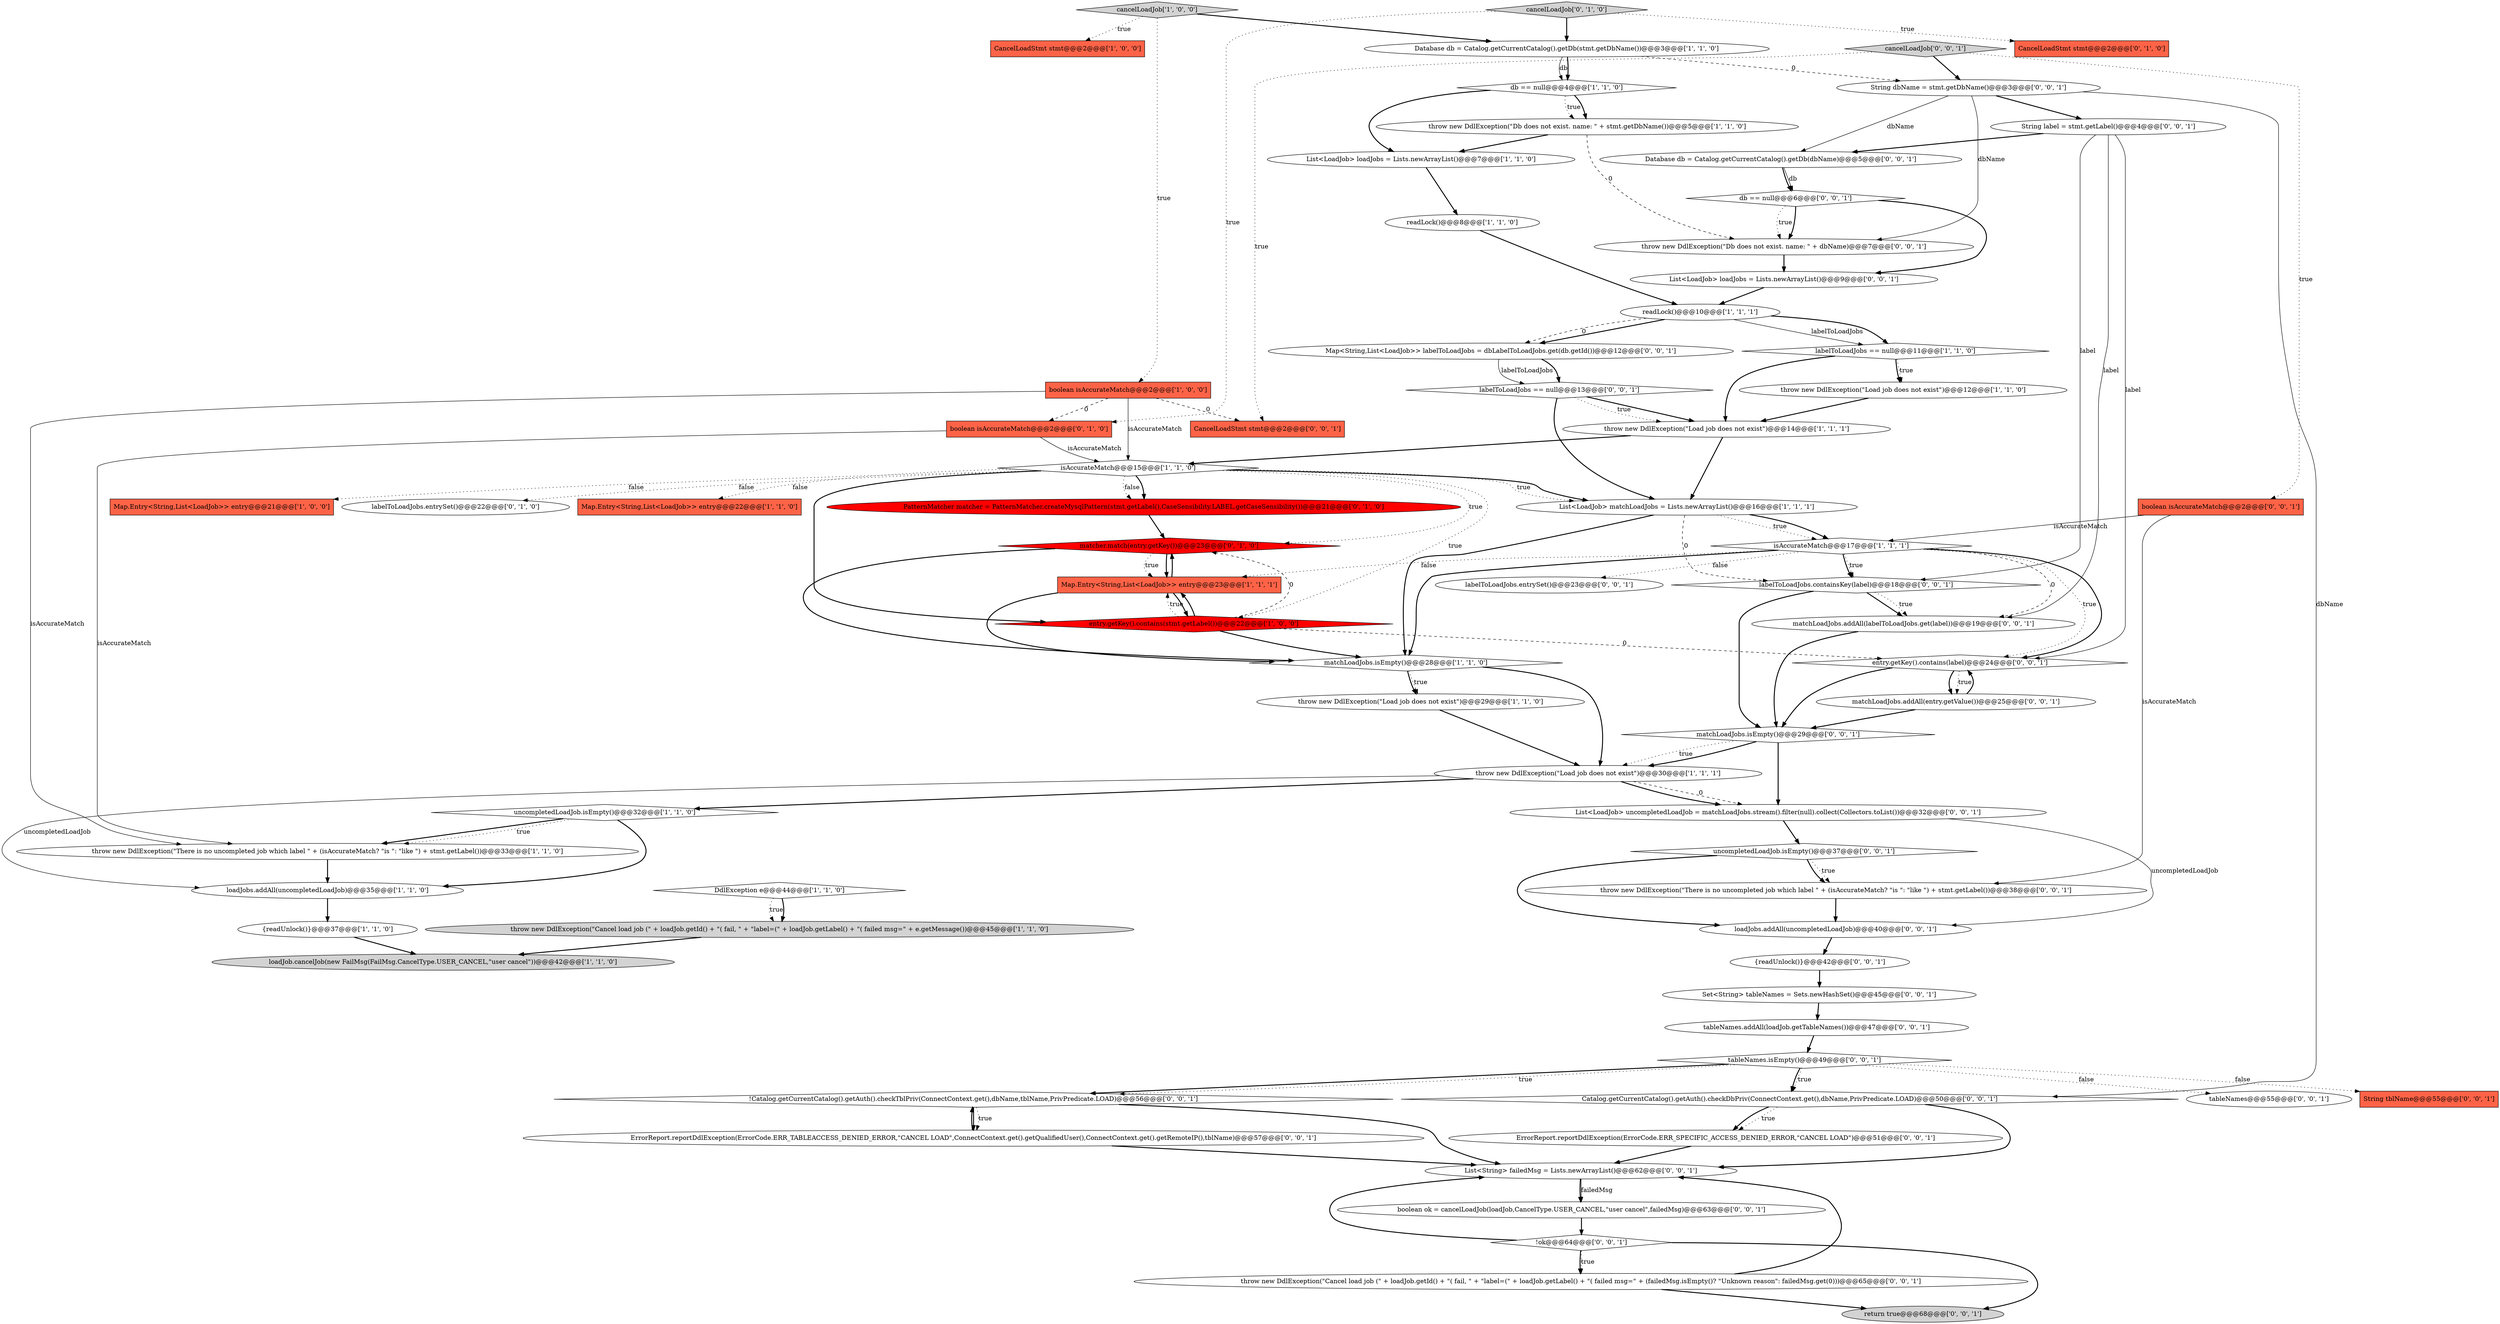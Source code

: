 digraph {
9 [style = filled, label = "throw new DdlException(\"Cancel load job (\" + loadJob.getId() + \"( fail, \" + \"label=(\" + loadJob.getLabel() + \"( failed msg=\" + e.getMessage())@@@45@@@['1', '1', '0']", fillcolor = lightgray, shape = ellipse image = "AAA0AAABBB1BBB"];
27 [style = filled, label = "boolean isAccurateMatch@@@2@@@['1', '0', '0']", fillcolor = tomato, shape = box image = "AAA1AAABBB1BBB"];
37 [style = filled, label = "!Catalog.getCurrentCatalog().getAuth().checkTblPriv(ConnectContext.get(),dbName,tblName,PrivPredicate.LOAD)@@@56@@@['0', '0', '1']", fillcolor = white, shape = diamond image = "AAA0AAABBB3BBB"];
10 [style = filled, label = "matchLoadJobs.isEmpty()@@@28@@@['1', '1', '0']", fillcolor = white, shape = diamond image = "AAA0AAABBB1BBB"];
24 [style = filled, label = "isAccurateMatch@@@17@@@['1', '1', '1']", fillcolor = white, shape = diamond image = "AAA0AAABBB1BBB"];
34 [style = filled, label = "matcher.match(entry.getKey())@@@23@@@['0', '1', '0']", fillcolor = red, shape = diamond image = "AAA1AAABBB2BBB"];
42 [style = filled, label = "throw new DdlException(\"Cancel load job (\" + loadJob.getId() + \"( fail, \" + \"label=(\" + loadJob.getLabel() + \"( failed msg=\" + (failedMsg.isEmpty()? \"Unknown reason\": failedMsg.get(0)))@@@65@@@['0', '0', '1']", fillcolor = white, shape = ellipse image = "AAA0AAABBB3BBB"];
48 [style = filled, label = "String label = stmt.getLabel()@@@4@@@['0', '0', '1']", fillcolor = white, shape = ellipse image = "AAA0AAABBB3BBB"];
69 [style = filled, label = "tableNames@@@55@@@['0', '0', '1']", fillcolor = white, shape = ellipse image = "AAA0AAABBB3BBB"];
22 [style = filled, label = "uncompletedLoadJob.isEmpty()@@@32@@@['1', '1', '0']", fillcolor = white, shape = diamond image = "AAA0AAABBB1BBB"];
65 [style = filled, label = "List<String> failedMsg = Lists.newArrayList()@@@62@@@['0', '0', '1']", fillcolor = white, shape = ellipse image = "AAA0AAABBB3BBB"];
47 [style = filled, label = "String dbName = stmt.getDbName()@@@3@@@['0', '0', '1']", fillcolor = white, shape = ellipse image = "AAA0AAABBB3BBB"];
64 [style = filled, label = "loadJobs.addAll(uncompletedLoadJob)@@@40@@@['0', '0', '1']", fillcolor = white, shape = ellipse image = "AAA0AAABBB3BBB"];
1 [style = filled, label = "Map.Entry<String,List<LoadJob>> entry@@@21@@@['1', '0', '0']", fillcolor = tomato, shape = box image = "AAA0AAABBB1BBB"];
67 [style = filled, label = "Catalog.getCurrentCatalog().getAuth().checkDbPriv(ConnectContext.get(),dbName,PrivPredicate.LOAD)@@@50@@@['0', '0', '1']", fillcolor = white, shape = diamond image = "AAA0AAABBB3BBB"];
7 [style = filled, label = "List<LoadJob> loadJobs = Lists.newArrayList()@@@7@@@['1', '1', '0']", fillcolor = white, shape = ellipse image = "AAA0AAABBB1BBB"];
28 [style = filled, label = "loadJob.cancelJob(new FailMsg(FailMsg.CancelType.USER_CANCEL,\"user cancel\"))@@@42@@@['1', '1', '0']", fillcolor = lightgray, shape = ellipse image = "AAA0AAABBB1BBB"];
35 [style = filled, label = "entry.getKey().contains(label)@@@24@@@['0', '0', '1']", fillcolor = white, shape = diamond image = "AAA0AAABBB3BBB"];
4 [style = filled, label = "readLock()@@@10@@@['1', '1', '1']", fillcolor = white, shape = ellipse image = "AAA0AAABBB1BBB"];
50 [style = filled, label = "matchLoadJobs.addAll(labelToLoadJobs.get(label))@@@19@@@['0', '0', '1']", fillcolor = white, shape = ellipse image = "AAA0AAABBB3BBB"];
13 [style = filled, label = "throw new DdlException(\"There is no uncompleted job which label \" + (isAccurateMatch? \"is \": \"like \") + stmt.getLabel())@@@33@@@['1', '1', '0']", fillcolor = white, shape = ellipse image = "AAA0AAABBB1BBB"];
15 [style = filled, label = "cancelLoadJob['1', '0', '0']", fillcolor = lightgray, shape = diamond image = "AAA0AAABBB1BBB"];
55 [style = filled, label = "matchLoadJobs.addAll(entry.getValue())@@@25@@@['0', '0', '1']", fillcolor = white, shape = ellipse image = "AAA0AAABBB3BBB"];
11 [style = filled, label = "throw new DdlException(\"Db does not exist. name: \" + stmt.getDbName())@@@5@@@['1', '1', '0']", fillcolor = white, shape = ellipse image = "AAA0AAABBB1BBB"];
70 [style = filled, label = "tableNames.isEmpty()@@@49@@@['0', '0', '1']", fillcolor = white, shape = diamond image = "AAA0AAABBB3BBB"];
61 [style = filled, label = "throw new DdlException(\"Db does not exist. name: \" + dbName)@@@7@@@['0', '0', '1']", fillcolor = white, shape = ellipse image = "AAA0AAABBB3BBB"];
25 [style = filled, label = "{readUnlock()}@@@37@@@['1', '1', '0']", fillcolor = white, shape = ellipse image = "AAA0AAABBB1BBB"];
29 [style = filled, label = "CancelLoadStmt stmt@@@2@@@['0', '1', '0']", fillcolor = tomato, shape = box image = "AAA0AAABBB2BBB"];
8 [style = filled, label = "entry.getKey().contains(stmt.getLabel())@@@22@@@['1', '0', '0']", fillcolor = red, shape = diamond image = "AAA1AAABBB1BBB"];
51 [style = filled, label = "labelToLoadJobs.entrySet()@@@23@@@['0', '0', '1']", fillcolor = white, shape = ellipse image = "AAA0AAABBB3BBB"];
60 [style = filled, label = "CancelLoadStmt stmt@@@2@@@['0', '0', '1']", fillcolor = tomato, shape = box image = "AAA0AAABBB3BBB"];
21 [style = filled, label = "db == null@@@4@@@['1', '1', '0']", fillcolor = white, shape = diamond image = "AAA0AAABBB1BBB"];
54 [style = filled, label = "db == null@@@6@@@['0', '0', '1']", fillcolor = white, shape = diamond image = "AAA0AAABBB3BBB"];
3 [style = filled, label = "Database db = Catalog.getCurrentCatalog().getDb(stmt.getDbName())@@@3@@@['1', '1', '0']", fillcolor = white, shape = ellipse image = "AAA0AAABBB1BBB"];
39 [style = filled, label = "throw new DdlException(\"There is no uncompleted job which label \" + (isAccurateMatch? \"is \": \"like \") + stmt.getLabel())@@@38@@@['0', '0', '1']", fillcolor = white, shape = ellipse image = "AAA0AAABBB3BBB"];
19 [style = filled, label = "labelToLoadJobs == null@@@11@@@['1', '1', '0']", fillcolor = white, shape = diamond image = "AAA0AAABBB1BBB"];
18 [style = filled, label = "throw new DdlException(\"Load job does not exist\")@@@30@@@['1', '1', '1']", fillcolor = white, shape = ellipse image = "AAA0AAABBB1BBB"];
30 [style = filled, label = "PatternMatcher matcher = PatternMatcher.createMysqlPattern(stmt.getLabel(),CaseSensibility.LABEL.getCaseSensibility())@@@21@@@['0', '1', '0']", fillcolor = red, shape = ellipse image = "AAA1AAABBB2BBB"];
5 [style = filled, label = "isAccurateMatch@@@15@@@['1', '1', '0']", fillcolor = white, shape = diamond image = "AAA0AAABBB1BBB"];
44 [style = filled, label = "!ok@@@64@@@['0', '0', '1']", fillcolor = white, shape = diamond image = "AAA0AAABBB3BBB"];
57 [style = filled, label = "labelToLoadJobs == null@@@13@@@['0', '0', '1']", fillcolor = white, shape = diamond image = "AAA0AAABBB3BBB"];
12 [style = filled, label = "Map.Entry<String,List<LoadJob>> entry@@@23@@@['1', '1', '1']", fillcolor = tomato, shape = box image = "AAA0AAABBB1BBB"];
49 [style = filled, label = "Database db = Catalog.getCurrentCatalog().getDb(dbName)@@@5@@@['0', '0', '1']", fillcolor = white, shape = ellipse image = "AAA0AAABBB3BBB"];
58 [style = filled, label = "matchLoadJobs.isEmpty()@@@29@@@['0', '0', '1']", fillcolor = white, shape = diamond image = "AAA0AAABBB3BBB"];
0 [style = filled, label = "CancelLoadStmt stmt@@@2@@@['1', '0', '0']", fillcolor = tomato, shape = box image = "AAA0AAABBB1BBB"];
46 [style = filled, label = "tableNames.addAll(loadJob.getTableNames())@@@47@@@['0', '0', '1']", fillcolor = white, shape = ellipse image = "AAA0AAABBB3BBB"];
59 [style = filled, label = "String tblName@@@55@@@['0', '0', '1']", fillcolor = tomato, shape = box image = "AAA0AAABBB3BBB"];
38 [style = filled, label = "return true@@@68@@@['0', '0', '1']", fillcolor = lightgray, shape = ellipse image = "AAA0AAABBB3BBB"];
41 [style = filled, label = "Set<String> tableNames = Sets.newHashSet()@@@45@@@['0', '0', '1']", fillcolor = white, shape = ellipse image = "AAA0AAABBB3BBB"];
66 [style = filled, label = "List<LoadJob> loadJobs = Lists.newArrayList()@@@9@@@['0', '0', '1']", fillcolor = white, shape = ellipse image = "AAA0AAABBB3BBB"];
17 [style = filled, label = "throw new DdlException(\"Load job does not exist\")@@@12@@@['1', '1', '0']", fillcolor = white, shape = ellipse image = "AAA0AAABBB1BBB"];
68 [style = filled, label = "boolean ok = cancelLoadJob(loadJob,CancelType.USER_CANCEL,\"user cancel\",failedMsg)@@@63@@@['0', '0', '1']", fillcolor = white, shape = ellipse image = "AAA0AAABBB3BBB"];
16 [style = filled, label = "List<LoadJob> matchLoadJobs = Lists.newArrayList()@@@16@@@['1', '1', '1']", fillcolor = white, shape = ellipse image = "AAA0AAABBB1BBB"];
56 [style = filled, label = "uncompletedLoadJob.isEmpty()@@@37@@@['0', '0', '1']", fillcolor = white, shape = diamond image = "AAA0AAABBB3BBB"];
6 [style = filled, label = "DdlException e@@@44@@@['1', '1', '0']", fillcolor = white, shape = diamond image = "AAA0AAABBB1BBB"];
52 [style = filled, label = "boolean isAccurateMatch@@@2@@@['0', '0', '1']", fillcolor = tomato, shape = box image = "AAA0AAABBB3BBB"];
40 [style = filled, label = "ErrorReport.reportDdlException(ErrorCode.ERR_TABLEACCESS_DENIED_ERROR,\"CANCEL LOAD\",ConnectContext.get().getQualifiedUser(),ConnectContext.get().getRemoteIP(),tblName)@@@57@@@['0', '0', '1']", fillcolor = white, shape = ellipse image = "AAA0AAABBB3BBB"];
2 [style = filled, label = "loadJobs.addAll(uncompletedLoadJob)@@@35@@@['1', '1', '0']", fillcolor = white, shape = ellipse image = "AAA0AAABBB1BBB"];
53 [style = filled, label = "ErrorReport.reportDdlException(ErrorCode.ERR_SPECIFIC_ACCESS_DENIED_ERROR,\"CANCEL LOAD\")@@@51@@@['0', '0', '1']", fillcolor = white, shape = ellipse image = "AAA0AAABBB3BBB"];
63 [style = filled, label = "List<LoadJob> uncompletedLoadJob = matchLoadJobs.stream().filter(null).collect(Collectors.toList())@@@32@@@['0', '0', '1']", fillcolor = white, shape = ellipse image = "AAA0AAABBB3BBB"];
23 [style = filled, label = "throw new DdlException(\"Load job does not exist\")@@@14@@@['1', '1', '1']", fillcolor = white, shape = ellipse image = "AAA0AAABBB1BBB"];
62 [style = filled, label = "Map<String,List<LoadJob>> labelToLoadJobs = dbLabelToLoadJobs.get(db.getId())@@@12@@@['0', '0', '1']", fillcolor = white, shape = ellipse image = "AAA0AAABBB3BBB"];
43 [style = filled, label = "{readUnlock()}@@@42@@@['0', '0', '1']", fillcolor = white, shape = ellipse image = "AAA0AAABBB3BBB"];
45 [style = filled, label = "cancelLoadJob['0', '0', '1']", fillcolor = lightgray, shape = diamond image = "AAA0AAABBB3BBB"];
32 [style = filled, label = "cancelLoadJob['0', '1', '0']", fillcolor = lightgray, shape = diamond image = "AAA0AAABBB2BBB"];
20 [style = filled, label = "throw new DdlException(\"Load job does not exist\")@@@29@@@['1', '1', '0']", fillcolor = white, shape = ellipse image = "AAA0AAABBB1BBB"];
26 [style = filled, label = "readLock()@@@8@@@['1', '1', '0']", fillcolor = white, shape = ellipse image = "AAA0AAABBB1BBB"];
31 [style = filled, label = "boolean isAccurateMatch@@@2@@@['0', '1', '0']", fillcolor = tomato, shape = box image = "AAA1AAABBB2BBB"];
33 [style = filled, label = "labelToLoadJobs.entrySet()@@@22@@@['0', '1', '0']", fillcolor = white, shape = ellipse image = "AAA0AAABBB2BBB"];
36 [style = filled, label = "labelToLoadJobs.containsKey(label)@@@18@@@['0', '0', '1']", fillcolor = white, shape = diamond image = "AAA0AAABBB3BBB"];
14 [style = filled, label = "Map.Entry<String,List<LoadJob>> entry@@@22@@@['1', '1', '0']", fillcolor = tomato, shape = box image = "AAA0AAABBB1BBB"];
8->10 [style = bold, label=""];
34->12 [style = dotted, label="true"];
70->67 [style = bold, label=""];
61->66 [style = bold, label=""];
21->11 [style = dotted, label="true"];
35->55 [style = bold, label=""];
56->64 [style = bold, label=""];
24->35 [style = dotted, label="true"];
8->35 [style = dashed, label="0"];
4->62 [style = bold, label=""];
70->37 [style = bold, label=""];
63->56 [style = bold, label=""];
58->18 [style = bold, label=""];
54->61 [style = dotted, label="true"];
62->57 [style = solid, label="labelToLoadJobs"];
7->26 [style = bold, label=""];
31->13 [style = solid, label="isAccurateMatch"];
12->10 [style = bold, label=""];
18->22 [style = bold, label=""];
37->40 [style = bold, label=""];
65->68 [style = solid, label="failedMsg"];
53->65 [style = bold, label=""];
10->20 [style = dotted, label="true"];
39->64 [style = bold, label=""];
65->68 [style = bold, label=""];
4->19 [style = solid, label="labelToLoadJobs"];
57->16 [style = bold, label=""];
5->30 [style = bold, label=""];
5->33 [style = dotted, label="false"];
2->25 [style = bold, label=""];
32->3 [style = bold, label=""];
18->2 [style = solid, label="uncompletedLoadJob"];
64->43 [style = bold, label=""];
22->13 [style = bold, label=""];
40->37 [style = bold, label=""];
31->5 [style = solid, label="isAccurateMatch"];
47->61 [style = solid, label="dbName"];
24->10 [style = bold, label=""];
25->28 [style = bold, label=""];
48->49 [style = bold, label=""];
3->47 [style = dashed, label="0"];
47->48 [style = bold, label=""];
19->17 [style = dotted, label="true"];
18->63 [style = dashed, label="0"];
4->19 [style = bold, label=""];
24->12 [style = dotted, label="false"];
45->52 [style = dotted, label="true"];
8->34 [style = dashed, label="0"];
5->30 [style = dotted, label="false"];
67->53 [style = dotted, label="true"];
54->66 [style = bold, label=""];
49->54 [style = solid, label="db"];
30->34 [style = bold, label=""];
67->53 [style = bold, label=""];
26->4 [style = bold, label=""];
5->1 [style = dotted, label="false"];
44->38 [style = bold, label=""];
48->35 [style = solid, label="label"];
36->58 [style = bold, label=""];
5->14 [style = dotted, label="false"];
15->27 [style = dotted, label="true"];
20->18 [style = bold, label=""];
48->36 [style = solid, label="label"];
57->23 [style = bold, label=""];
58->63 [style = bold, label=""];
8->12 [style = dotted, label="true"];
5->34 [style = dotted, label="true"];
44->42 [style = dotted, label="true"];
21->11 [style = bold, label=""];
22->13 [style = dotted, label="true"];
24->50 [style = dashed, label="0"];
47->67 [style = solid, label="dbName"];
21->7 [style = bold, label=""];
58->18 [style = dotted, label="true"];
41->46 [style = bold, label=""];
36->50 [style = bold, label=""];
70->37 [style = dotted, label="true"];
35->55 [style = dotted, label="true"];
5->8 [style = dotted, label="true"];
40->65 [style = bold, label=""];
55->35 [style = bold, label=""];
54->61 [style = bold, label=""];
49->54 [style = bold, label=""];
42->38 [style = bold, label=""];
32->31 [style = dotted, label="true"];
16->24 [style = dotted, label="true"];
3->21 [style = solid, label="db"];
52->24 [style = solid, label="isAccurateMatch"];
56->39 [style = dotted, label="true"];
10->18 [style = bold, label=""];
44->42 [style = bold, label=""];
22->2 [style = bold, label=""];
23->5 [style = bold, label=""];
50->58 [style = bold, label=""];
16->24 [style = bold, label=""];
68->44 [style = bold, label=""];
27->5 [style = solid, label="isAccurateMatch"];
70->67 [style = dotted, label="true"];
63->64 [style = solid, label="uncompletedLoadJob"];
19->17 [style = bold, label=""];
42->65 [style = bold, label=""];
27->31 [style = dashed, label="0"];
15->3 [style = bold, label=""];
15->0 [style = dotted, label="true"];
17->23 [style = bold, label=""];
37->65 [style = bold, label=""];
46->70 [style = bold, label=""];
5->16 [style = bold, label=""];
9->28 [style = bold, label=""];
6->9 [style = dotted, label="true"];
12->8 [style = bold, label=""];
5->16 [style = dotted, label="true"];
16->36 [style = dashed, label="0"];
35->58 [style = bold, label=""];
56->39 [style = bold, label=""];
48->50 [style = solid, label="label"];
43->41 [style = bold, label=""];
3->21 [style = bold, label=""];
32->29 [style = dotted, label="true"];
57->23 [style = dotted, label="true"];
24->36 [style = dotted, label="true"];
4->62 [style = dashed, label="0"];
8->12 [style = bold, label=""];
36->50 [style = dotted, label="true"];
13->2 [style = bold, label=""];
5->8 [style = bold, label=""];
23->16 [style = bold, label=""];
10->20 [style = bold, label=""];
27->60 [style = dashed, label="0"];
16->10 [style = bold, label=""];
24->35 [style = bold, label=""];
52->39 [style = solid, label="isAccurateMatch"];
12->34 [style = bold, label=""];
24->51 [style = dotted, label="false"];
62->57 [style = bold, label=""];
34->12 [style = bold, label=""];
66->4 [style = bold, label=""];
34->10 [style = bold, label=""];
67->65 [style = bold, label=""];
47->49 [style = solid, label="dbName"];
18->63 [style = bold, label=""];
24->36 [style = bold, label=""];
19->23 [style = bold, label=""];
45->60 [style = dotted, label="true"];
44->65 [style = bold, label=""];
11->61 [style = dashed, label="0"];
45->47 [style = bold, label=""];
6->9 [style = bold, label=""];
37->40 [style = dotted, label="true"];
70->59 [style = dotted, label="false"];
55->58 [style = bold, label=""];
11->7 [style = bold, label=""];
70->69 [style = dotted, label="false"];
27->13 [style = solid, label="isAccurateMatch"];
}
